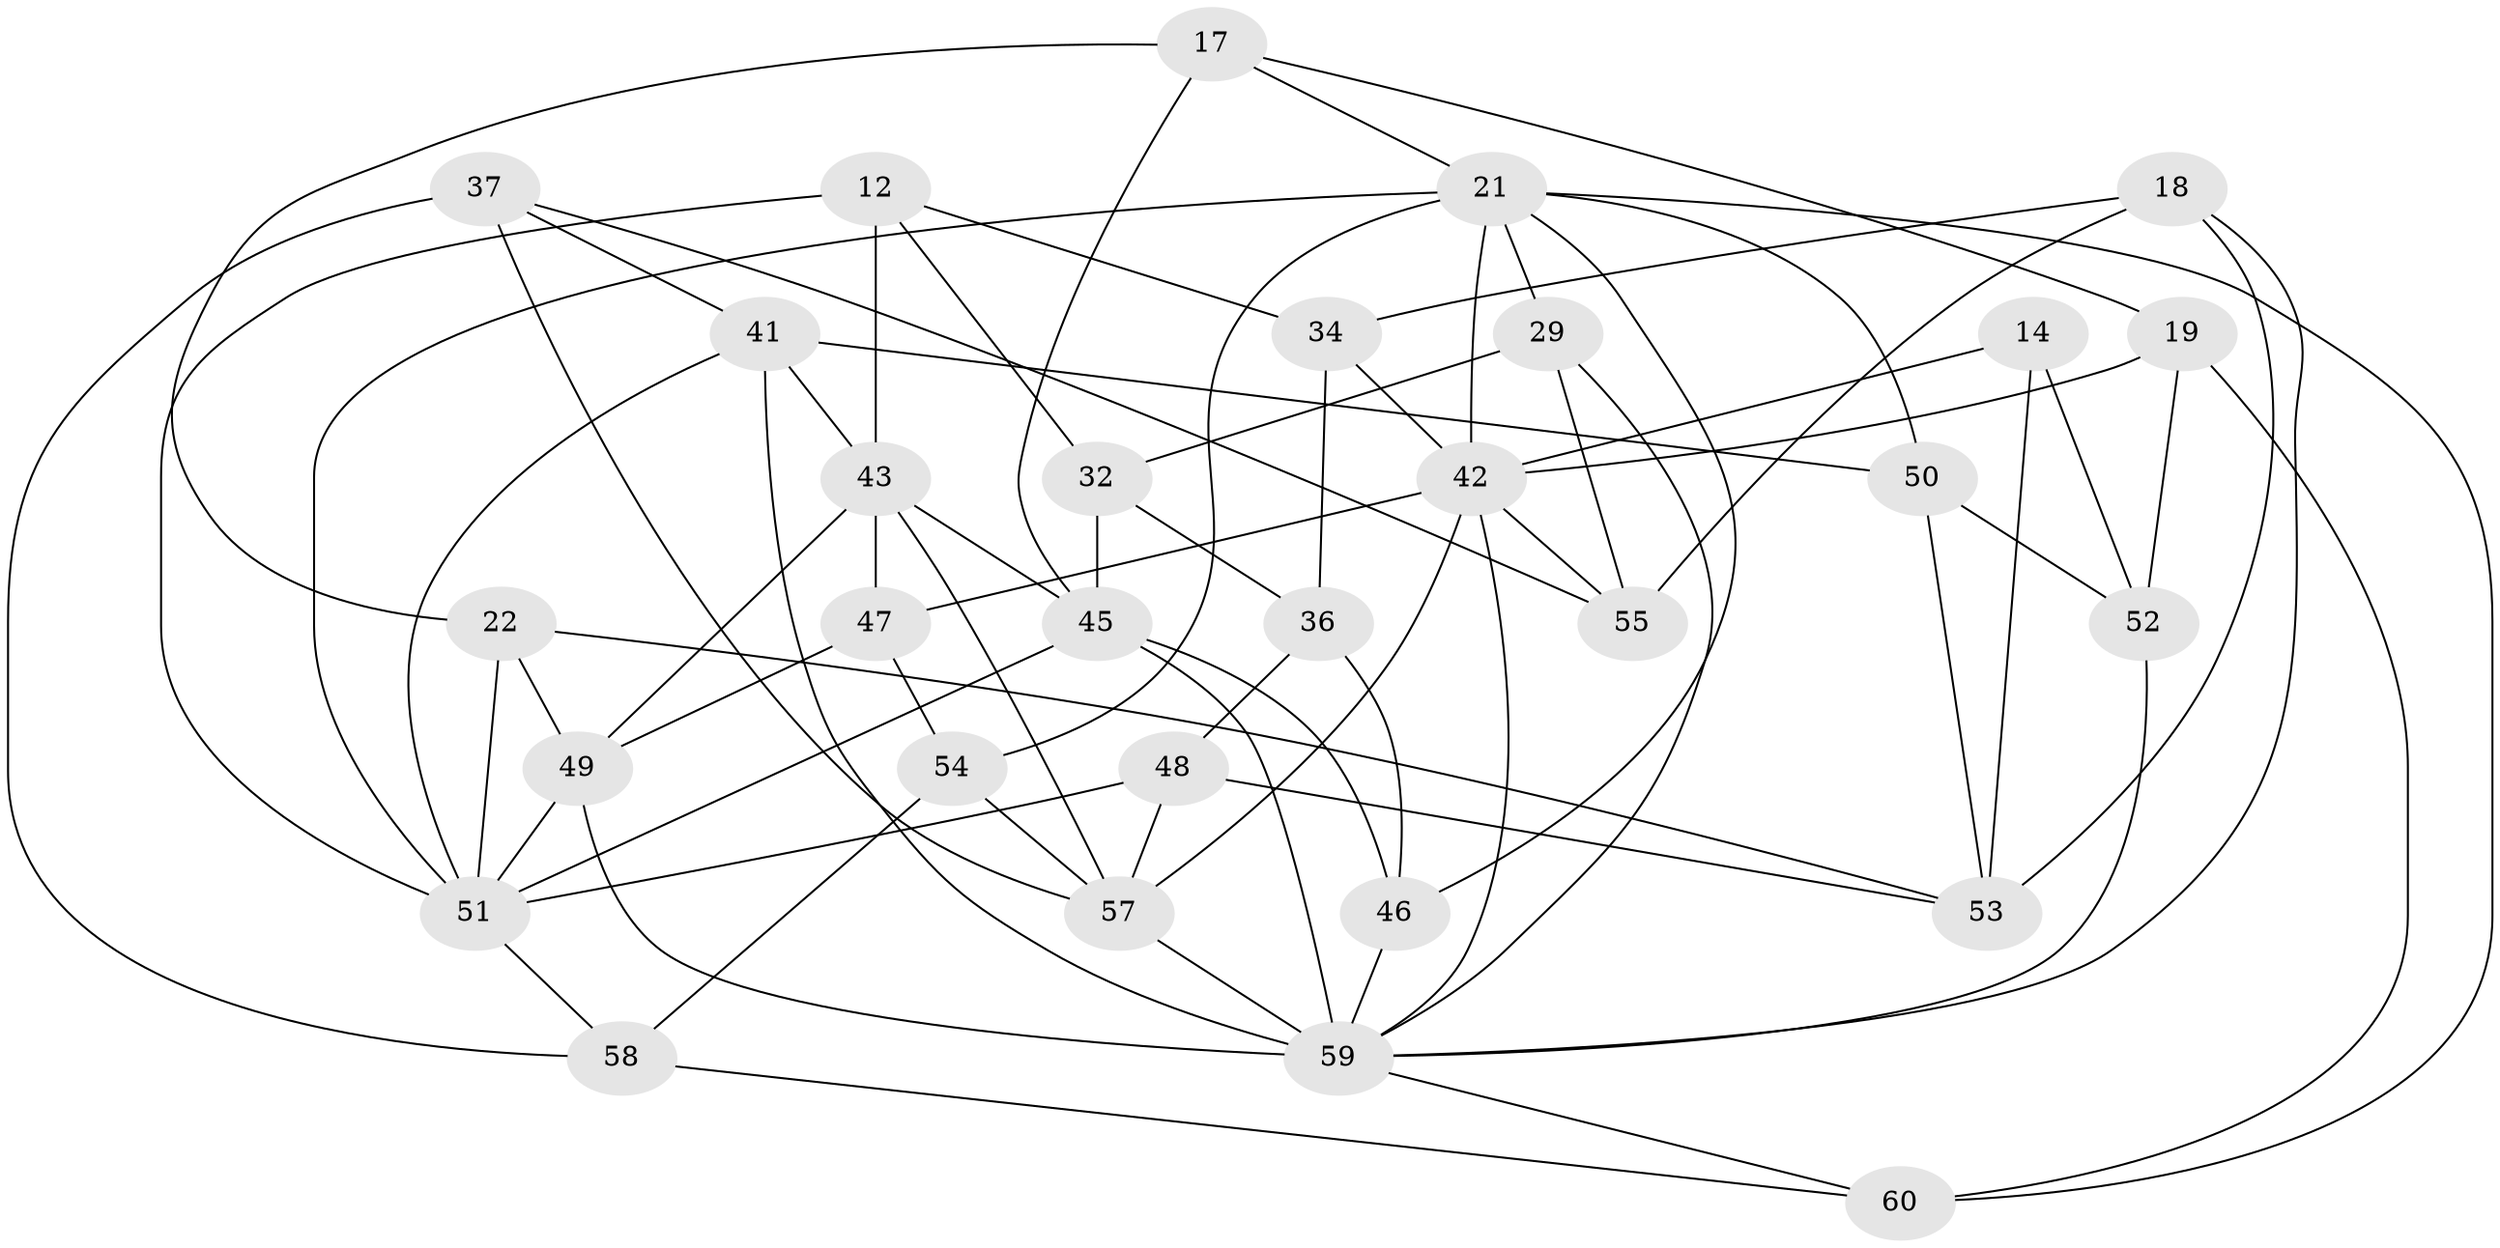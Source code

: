 // original degree distribution, {4: 1.0}
// Generated by graph-tools (version 1.1) at 2025/56/03/09/25 04:56:24]
// undirected, 30 vertices, 73 edges
graph export_dot {
graph [start="1"]
  node [color=gray90,style=filled];
  12;
  14;
  17;
  18;
  19;
  21 [super="+16"];
  22;
  29;
  32;
  34;
  36;
  37;
  41 [super="+40"];
  42 [super="+6+8"];
  43 [super="+39+31"];
  45 [super="+44+23"];
  46 [super="+38"];
  47;
  48 [super="+26"];
  49 [super="+33"];
  50;
  51 [super="+11+25+35"];
  52;
  53 [super="+9"];
  54;
  55;
  57 [super="+7+20+28"];
  58;
  59 [super="+24+5+56"];
  60;
  12 -- 32;
  12 -- 34;
  12 -- 51;
  12 -- 43;
  14 -- 53 [weight=2];
  14 -- 52;
  14 -- 42;
  17 -- 19;
  17 -- 45;
  17 -- 22;
  17 -- 21;
  18 -- 55;
  18 -- 34;
  18 -- 53;
  18 -- 59;
  19 -- 60;
  19 -- 52;
  19 -- 42;
  21 -- 46;
  21 -- 50;
  21 -- 54;
  21 -- 60;
  21 -- 29;
  21 -- 51;
  21 -- 42;
  22 -- 53;
  22 -- 49;
  22 -- 51;
  29 -- 32;
  29 -- 55;
  29 -- 59;
  32 -- 36;
  32 -- 45;
  34 -- 36;
  34 -- 42;
  36 -- 46;
  36 -- 48;
  37 -- 58;
  37 -- 41;
  37 -- 55;
  37 -- 57;
  41 -- 59 [weight=3];
  41 -- 51 [weight=3];
  41 -- 50;
  41 -- 43 [weight=2];
  42 -- 57;
  42 -- 59;
  42 -- 55;
  42 -- 47;
  43 -- 49;
  43 -- 57 [weight=3];
  43 -- 45 [weight=2];
  43 -- 47;
  45 -- 51 [weight=2];
  45 -- 46;
  45 -- 59;
  46 -- 59 [weight=3];
  47 -- 54;
  47 -- 49;
  48 -- 53;
  48 -- 57 [weight=3];
  48 -- 51;
  49 -- 59 [weight=3];
  49 -- 51 [weight=2];
  50 -- 53;
  50 -- 52;
  51 -- 58;
  52 -- 59;
  54 -- 58;
  54 -- 57;
  57 -- 59;
  58 -- 60;
  59 -- 60;
}
